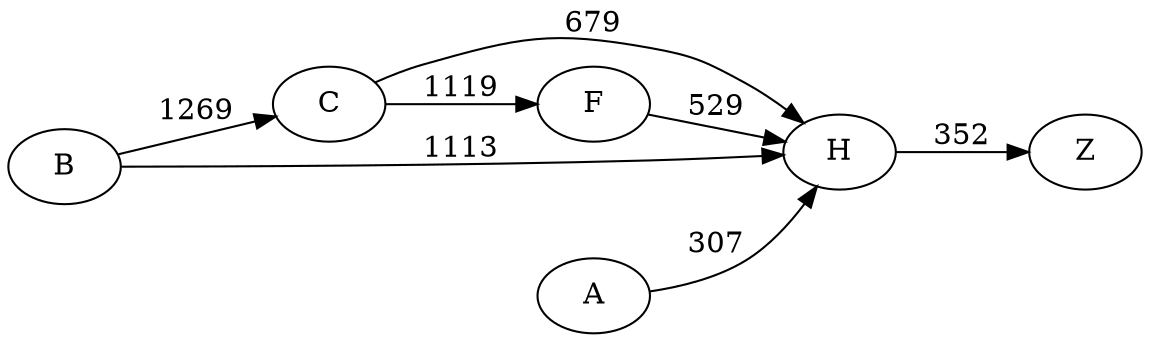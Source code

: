 digraph G {
	rankdir=LR size="8,5"
	B
	C
	B -> C [label=1269]
	B
	H
	B -> H [label=1113]
	C
	H
	C -> H [label=679]
	C
	F
	C -> F [label=1119]
	H
	Z
	H -> Z [label=352]
	A
	H
	A -> H [label=307]
	F
	H
	F -> H [label=529]
}
